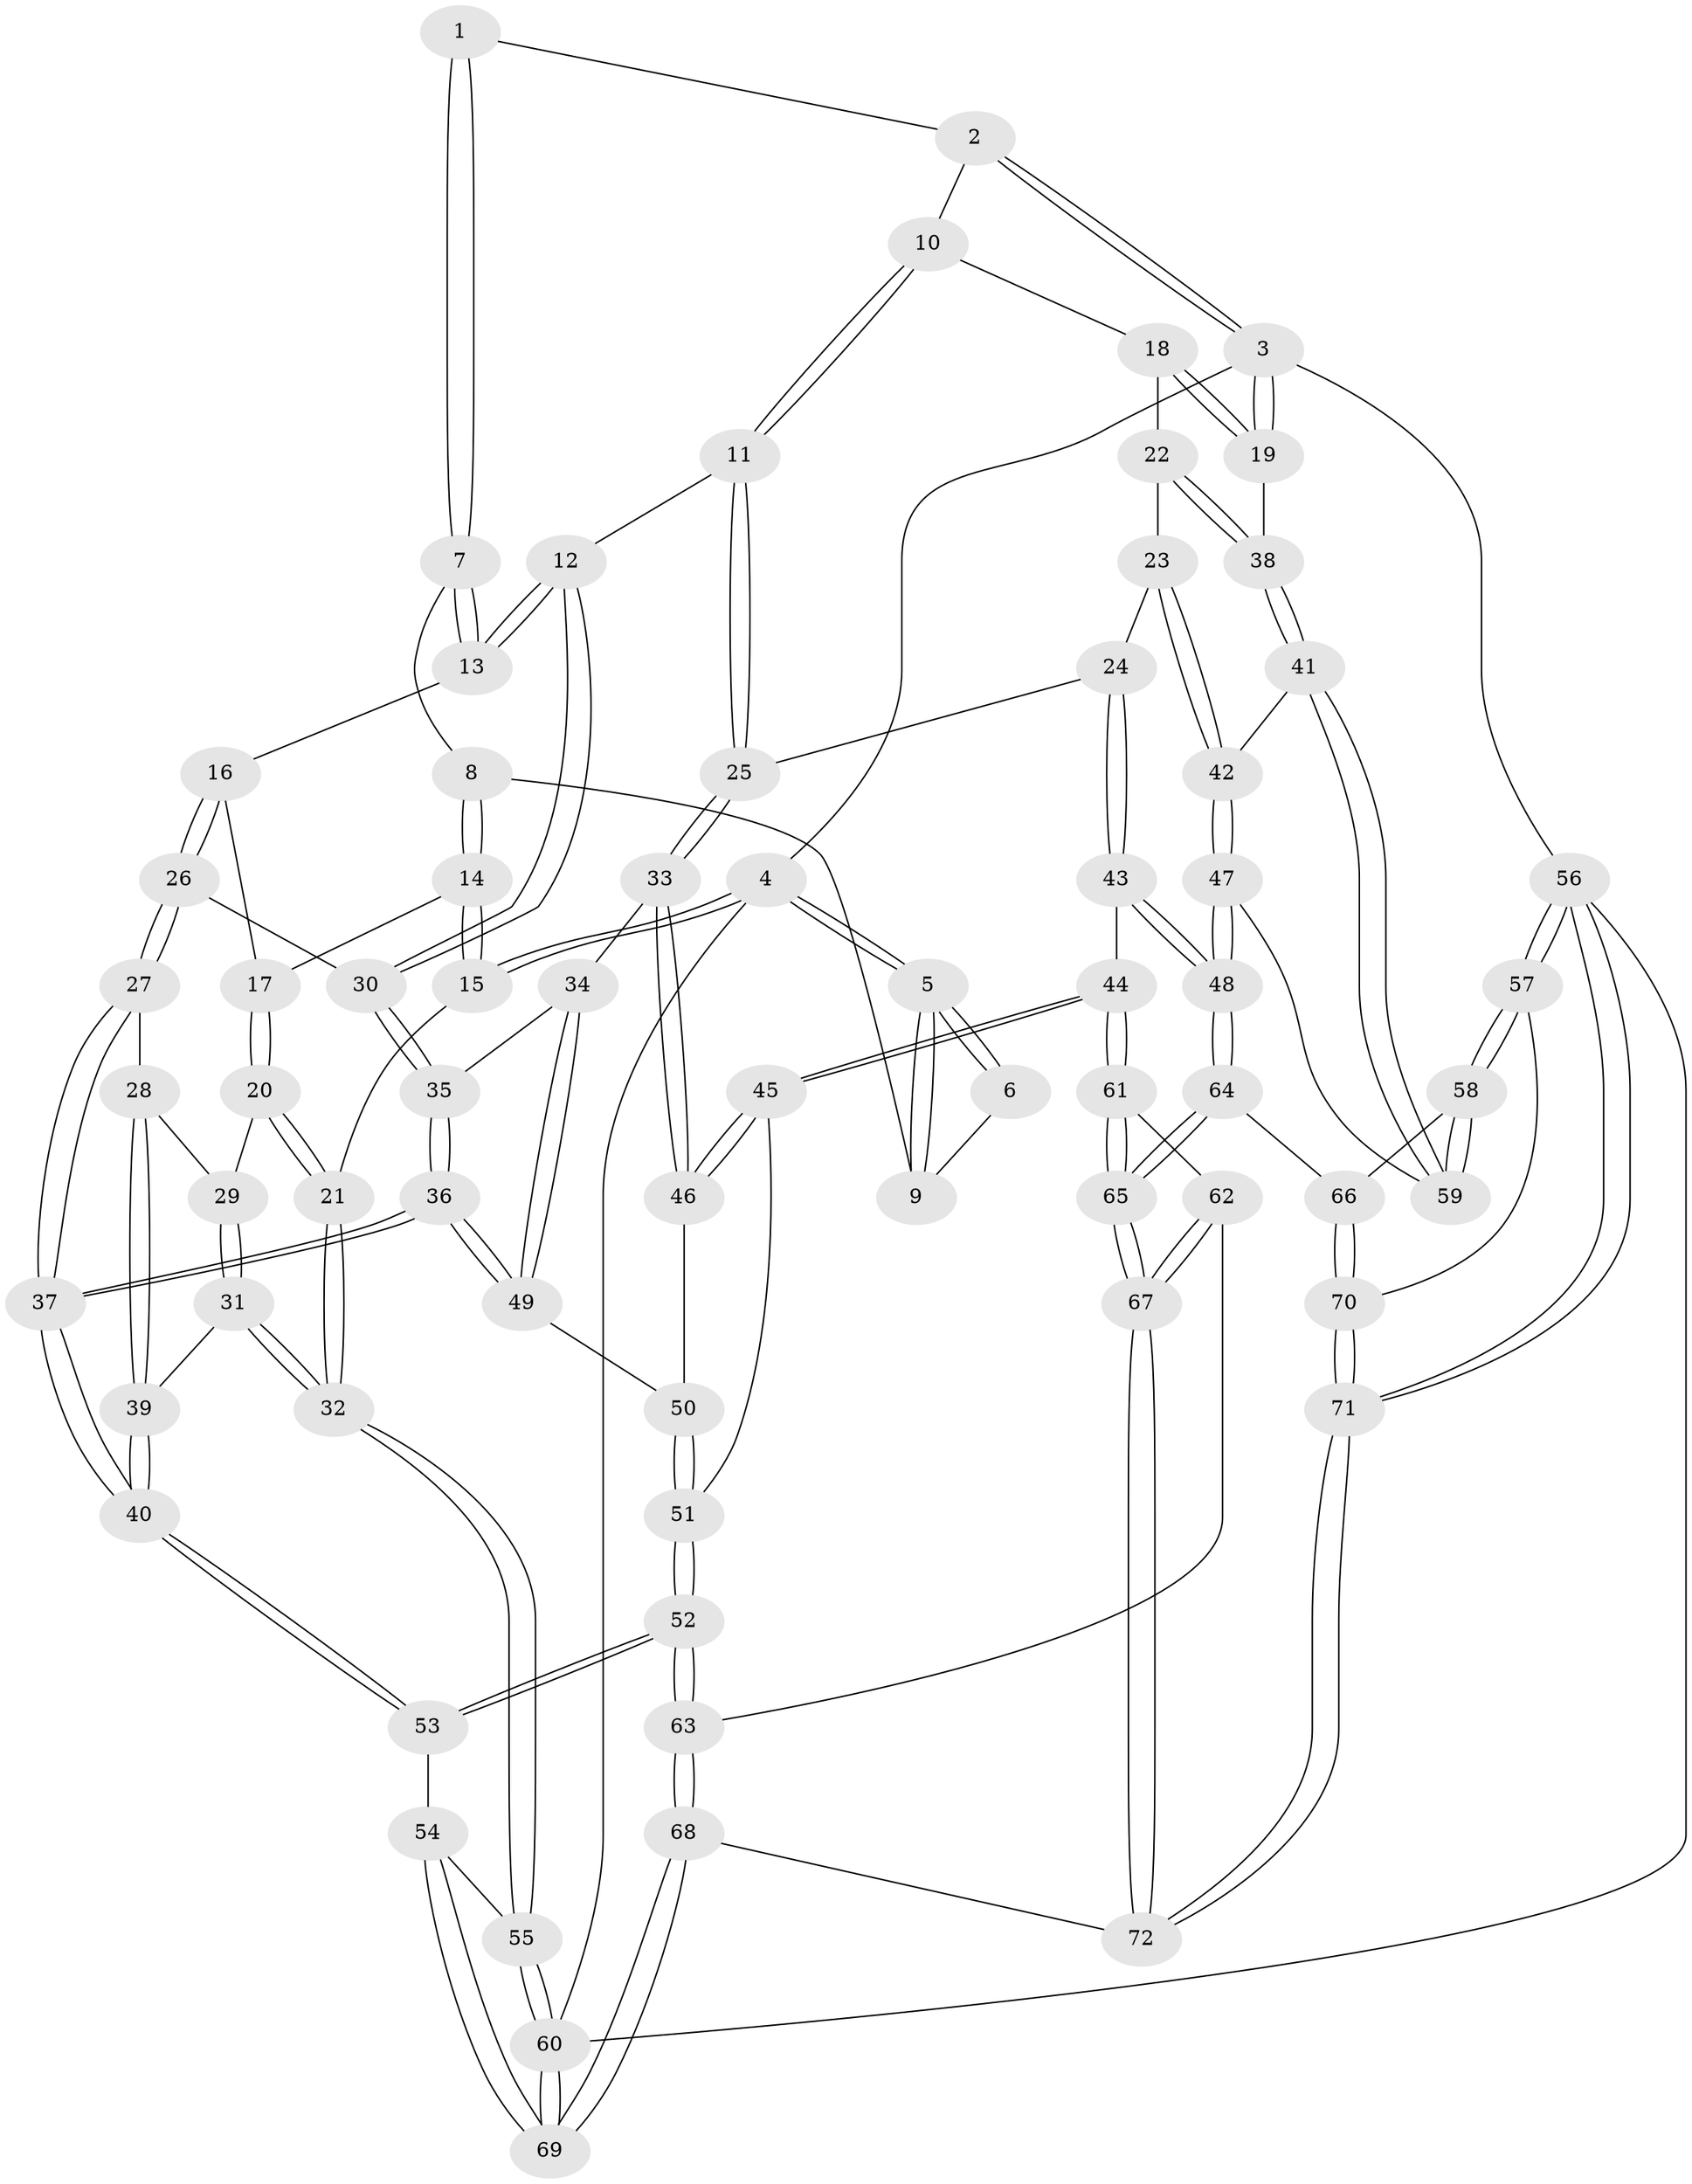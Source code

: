 // coarse degree distribution, {2: 0.05263157894736842, 3: 0.21052631578947367, 4: 0.6842105263157895, 5: 0.05263157894736842}
// Generated by graph-tools (version 1.1) at 2025/48/03/06/25 01:48:58]
// undirected, 72 vertices, 177 edges
graph export_dot {
graph [start="1"]
  node [color=gray90,style=filled];
  1 [pos="+0.5954901215314995+0"];
  2 [pos="+0.6299675604996845+0"];
  3 [pos="+1+0"];
  4 [pos="+0+0"];
  5 [pos="+0+0"];
  6 [pos="+0.22808504620174944+0"];
  7 [pos="+0.4087234323210031+0.168351528560298"];
  8 [pos="+0.1752679608118222+0.1470467171989649"];
  9 [pos="+0.17487764869547112+0.13866550826114174"];
  10 [pos="+0.7618031960795519+0.19926670124134274"];
  11 [pos="+0.5938211167211791+0.39695850379419256"];
  12 [pos="+0.5303415637149175+0.353068402590128"];
  13 [pos="+0.4238506846797808+0.24703544885464634"];
  14 [pos="+0.1237046193519178+0.1948295444796676"];
  15 [pos="+0+0.13635788588100747"];
  16 [pos="+0.302477003138379+0.38233094795705713"];
  17 [pos="+0.14185773206152014+0.3063516810323452"];
  18 [pos="+0.9128042395722248+0.27070270478588604"];
  19 [pos="+1+0.3064485616711214"];
  20 [pos="+0.10102192301197957+0.39167200855861206"];
  21 [pos="+0+0.5232690386504624"];
  22 [pos="+0.7621613351523042+0.48705132923505945"];
  23 [pos="+0.7561350594307398+0.4915897773459017"];
  24 [pos="+0.6093359478395891+0.4780585206901717"];
  25 [pos="+0.6082335488603148+0.47730215777884616"];
  26 [pos="+0.3097625825282771+0.4632549764912003"];
  27 [pos="+0.30947383446738363+0.46350039874825105"];
  28 [pos="+0.24858990285453111+0.5045791838589432"];
  29 [pos="+0.1447665052532881+0.4556300048316656"];
  30 [pos="+0.3343730100831563+0.4730685297180749"];
  31 [pos="+0.10317151244620697+0.5676260244847212"];
  32 [pos="+0+0.5958709903743205"];
  33 [pos="+0.5124915139571969+0.544080761010766"];
  34 [pos="+0.4967389606678062+0.5457379830729778"];
  35 [pos="+0.37424416919145065+0.5020613126997293"];
  36 [pos="+0.3397763123943922+0.6548966432830243"];
  37 [pos="+0.33435802096267586+0.6578083316293348"];
  38 [pos="+1+0.46036866030354434"];
  39 [pos="+0.21179516086313227+0.6223685522683944"];
  40 [pos="+0.2420830759316075+0.7258882886362291"];
  41 [pos="+1+0.535338079194136"];
  42 [pos="+0.8268411290766358+0.5867132290974405"];
  43 [pos="+0.6920417584296391+0.7172001167641385"];
  44 [pos="+0.5312468070249201+0.7378559427070301"];
  45 [pos="+0.5303131158958098+0.7364210033379016"];
  46 [pos="+0.5139051721584109+0.6435944599286862"];
  47 [pos="+0.7762981226936693+0.7380197377737955"];
  48 [pos="+0.7558683304270729+0.7638966781654648"];
  49 [pos="+0.3896744307207223+0.6436241722536147"];
  50 [pos="+0.4278566885249892+0.6807891615948329"];
  51 [pos="+0.442996285226949+0.7112320798787147"];
  52 [pos="+0.29446431685950825+0.8219932967636943"];
  53 [pos="+0.2305676967189406+0.7769594346617342"];
  54 [pos="+0.1780107913148465+0.795873143224663"];
  55 [pos="+0+0.7222330084605477"];
  56 [pos="+1+1"];
  57 [pos="+1+0.747330611071311"];
  58 [pos="+1+0.7036164199357959"];
  59 [pos="+1+0.5954654030339228"];
  60 [pos="+0+1"];
  61 [pos="+0.5139981450766641+0.785902174091758"];
  62 [pos="+0.46133801959367077+0.8537964761494912"];
  63 [pos="+0.33749854787412825+0.8645308893181501"];
  64 [pos="+0.7636667034822058+0.8008692958553983"];
  65 [pos="+0.6745211288939155+0.8798320145280237"];
  66 [pos="+0.8020483973156725+0.8303723811052999"];
  67 [pos="+0.5988384423923274+0.9891831744877089"];
  68 [pos="+0.3462124758373966+1"];
  69 [pos="+0+1"];
  70 [pos="+0.8454155776599401+0.9015652003766407"];
  71 [pos="+1+1"];
  72 [pos="+0.5947530029699384+1"];
  1 -- 2;
  1 -- 7;
  1 -- 7;
  2 -- 3;
  2 -- 3;
  2 -- 10;
  3 -- 4;
  3 -- 19;
  3 -- 19;
  3 -- 56;
  4 -- 5;
  4 -- 5;
  4 -- 15;
  4 -- 15;
  4 -- 60;
  5 -- 6;
  5 -- 6;
  5 -- 9;
  5 -- 9;
  6 -- 9;
  7 -- 8;
  7 -- 13;
  7 -- 13;
  8 -- 9;
  8 -- 14;
  8 -- 14;
  10 -- 11;
  10 -- 11;
  10 -- 18;
  11 -- 12;
  11 -- 25;
  11 -- 25;
  12 -- 13;
  12 -- 13;
  12 -- 30;
  12 -- 30;
  13 -- 16;
  14 -- 15;
  14 -- 15;
  14 -- 17;
  15 -- 21;
  16 -- 17;
  16 -- 26;
  16 -- 26;
  17 -- 20;
  17 -- 20;
  18 -- 19;
  18 -- 19;
  18 -- 22;
  19 -- 38;
  20 -- 21;
  20 -- 21;
  20 -- 29;
  21 -- 32;
  21 -- 32;
  22 -- 23;
  22 -- 38;
  22 -- 38;
  23 -- 24;
  23 -- 42;
  23 -- 42;
  24 -- 25;
  24 -- 43;
  24 -- 43;
  25 -- 33;
  25 -- 33;
  26 -- 27;
  26 -- 27;
  26 -- 30;
  27 -- 28;
  27 -- 37;
  27 -- 37;
  28 -- 29;
  28 -- 39;
  28 -- 39;
  29 -- 31;
  29 -- 31;
  30 -- 35;
  30 -- 35;
  31 -- 32;
  31 -- 32;
  31 -- 39;
  32 -- 55;
  32 -- 55;
  33 -- 34;
  33 -- 46;
  33 -- 46;
  34 -- 35;
  34 -- 49;
  34 -- 49;
  35 -- 36;
  35 -- 36;
  36 -- 37;
  36 -- 37;
  36 -- 49;
  36 -- 49;
  37 -- 40;
  37 -- 40;
  38 -- 41;
  38 -- 41;
  39 -- 40;
  39 -- 40;
  40 -- 53;
  40 -- 53;
  41 -- 42;
  41 -- 59;
  41 -- 59;
  42 -- 47;
  42 -- 47;
  43 -- 44;
  43 -- 48;
  43 -- 48;
  44 -- 45;
  44 -- 45;
  44 -- 61;
  44 -- 61;
  45 -- 46;
  45 -- 46;
  45 -- 51;
  46 -- 50;
  47 -- 48;
  47 -- 48;
  47 -- 59;
  48 -- 64;
  48 -- 64;
  49 -- 50;
  50 -- 51;
  50 -- 51;
  51 -- 52;
  51 -- 52;
  52 -- 53;
  52 -- 53;
  52 -- 63;
  52 -- 63;
  53 -- 54;
  54 -- 55;
  54 -- 69;
  54 -- 69;
  55 -- 60;
  55 -- 60;
  56 -- 57;
  56 -- 57;
  56 -- 71;
  56 -- 71;
  56 -- 60;
  57 -- 58;
  57 -- 58;
  57 -- 70;
  58 -- 59;
  58 -- 59;
  58 -- 66;
  60 -- 69;
  60 -- 69;
  61 -- 62;
  61 -- 65;
  61 -- 65;
  62 -- 63;
  62 -- 67;
  62 -- 67;
  63 -- 68;
  63 -- 68;
  64 -- 65;
  64 -- 65;
  64 -- 66;
  65 -- 67;
  65 -- 67;
  66 -- 70;
  66 -- 70;
  67 -- 72;
  67 -- 72;
  68 -- 69;
  68 -- 69;
  68 -- 72;
  70 -- 71;
  70 -- 71;
  71 -- 72;
  71 -- 72;
}
